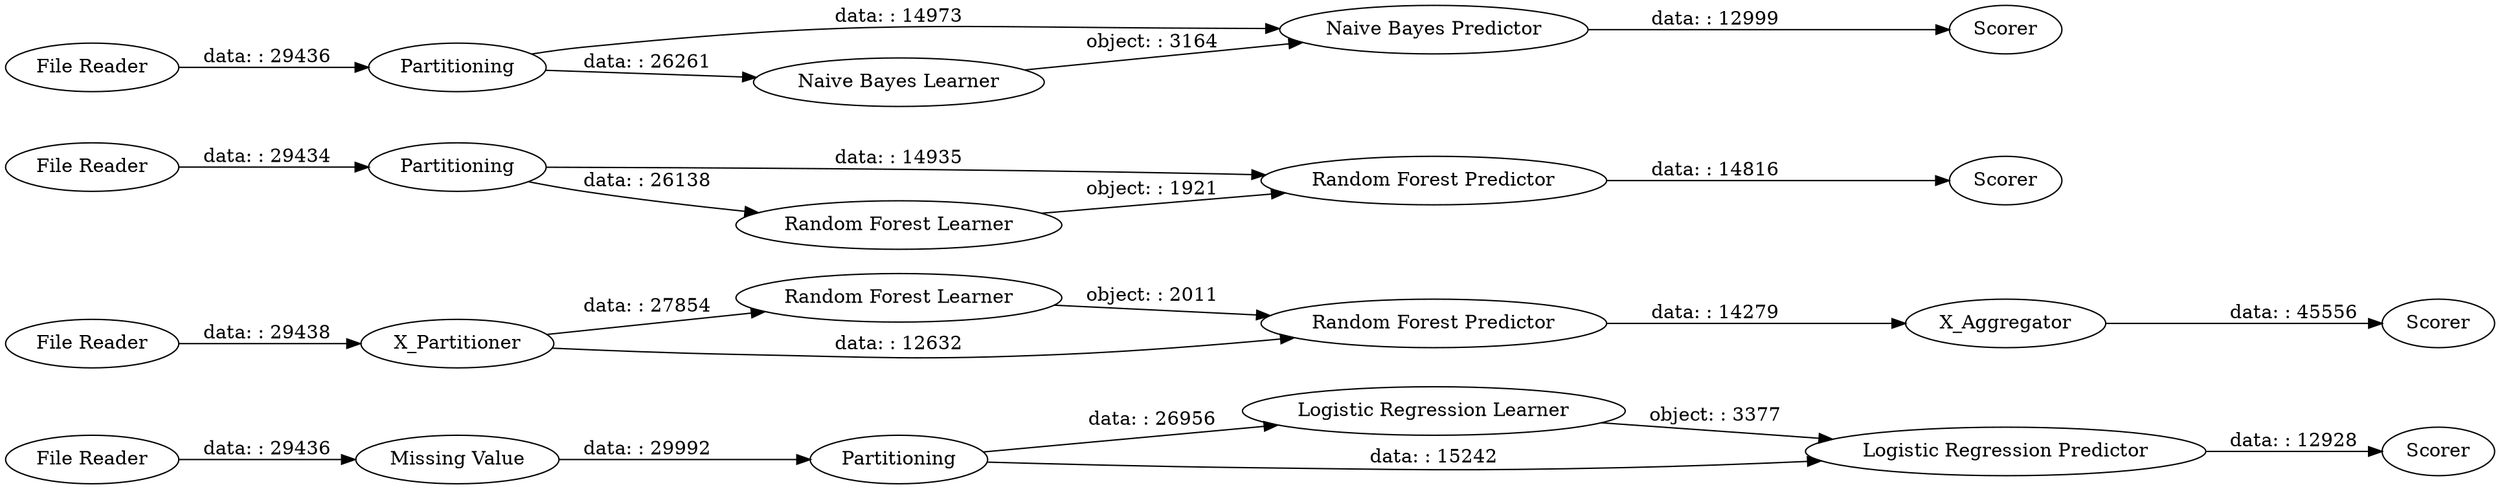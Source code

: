 digraph {
	"6734325720612534935_11" [label="Logistic Regression Learner"]
	"6734325720612534935_9" [label=Scorer]
	"6734325720612534935_25" [label="Random Forest Learner"]
	"6734325720612534935_1" [label="File Reader"]
	"6734325720612534935_4" [label="Random Forest Predictor"]
	"6734325720612534935_27" [label=X_Aggregator]
	"6734325720612534935_26" [label=X_Partitioner]
	"6734325720612534935_3" [label="Random Forest Learner"]
	"6734325720612534935_14" [label=Scorer]
	"6734325720612534935_13" [label=Partitioning]
	"6734325720612534935_21" [label="Random Forest Predictor"]
	"6734325720612534935_19" [label="Naive Bayes Predictor"]
	"6734325720612534935_8" [label="File Reader"]
	"6734325720612534935_12" [label="Logistic Regression Predictor"]
	"6734325720612534935_5" [label=Scorer]
	"6734325720612534935_24" [label=Scorer]
	"6734325720612534935_2" [label=Partitioning]
	"6734325720612534935_20" [label="Missing Value"]
	"6734325720612534935_18" [label="Naive Bayes Learner"]
	"6734325720612534935_22" [label="File Reader"]
	"6734325720612534935_7" [label=Partitioning]
	"6734325720612534935_17" [label="File Reader"]
	"6734325720612534935_13" -> "6734325720612534935_18" [label="data: : 26261"]
	"6734325720612534935_25" -> "6734325720612534935_21" [label="object: : 2011"]
	"6734325720612534935_2" -> "6734325720612534935_3" [label="data: : 26138"]
	"6734325720612534935_22" -> "6734325720612534935_26" [label="data: : 29438"]
	"6734325720612534935_3" -> "6734325720612534935_4" [label="object: : 1921"]
	"6734325720612534935_21" -> "6734325720612534935_27" [label="data: : 14279"]
	"6734325720612534935_7" -> "6734325720612534935_11" [label="data: : 26956"]
	"6734325720612534935_12" -> "6734325720612534935_9" [label="data: : 12928"]
	"6734325720612534935_13" -> "6734325720612534935_19" [label="data: : 14973"]
	"6734325720612534935_1" -> "6734325720612534935_2" [label="data: : 29434"]
	"6734325720612534935_19" -> "6734325720612534935_14" [label="data: : 12999"]
	"6734325720612534935_17" -> "6734325720612534935_13" [label="data: : 29436"]
	"6734325720612534935_26" -> "6734325720612534935_21" [label="data: : 12632"]
	"6734325720612534935_20" -> "6734325720612534935_7" [label="data: : 29992"]
	"6734325720612534935_11" -> "6734325720612534935_12" [label="object: : 3377"]
	"6734325720612534935_18" -> "6734325720612534935_19" [label="object: : 3164"]
	"6734325720612534935_4" -> "6734325720612534935_5" [label="data: : 14816"]
	"6734325720612534935_8" -> "6734325720612534935_20" [label="data: : 29436"]
	"6734325720612534935_2" -> "6734325720612534935_4" [label="data: : 14935"]
	"6734325720612534935_27" -> "6734325720612534935_24" [label="data: : 45556"]
	"6734325720612534935_7" -> "6734325720612534935_12" [label="data: : 15242"]
	"6734325720612534935_26" -> "6734325720612534935_25" [label="data: : 27854"]
	rankdir=LR
}
